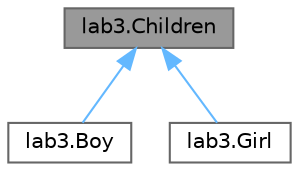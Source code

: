 digraph "lab3.Children"
{
 // LATEX_PDF_SIZE
  bgcolor="transparent";
  edge [fontname=Helvetica,fontsize=10,labelfontname=Helvetica,labelfontsize=10];
  node [fontname=Helvetica,fontsize=10,shape=box,height=0.2,width=0.4];
  Node1 [label="lab3.Children",height=0.2,width=0.4,color="gray40", fillcolor="grey60", style="filled", fontcolor="black",tooltip="Класс ребенка"];
  Node1 -> Node2 [dir="back",color="steelblue1",style="solid"];
  Node2 [label="lab3.Boy",height=0.2,width=0.4,color="gray40", fillcolor="white", style="filled",URL="$classlab3_1_1_boy.html",tooltip=" "];
  Node1 -> Node3 [dir="back",color="steelblue1",style="solid"];
  Node3 [label="lab3.Girl",height=0.2,width=0.4,color="gray40", fillcolor="white", style="filled",URL="$classlab3_1_1_girl.html",tooltip=" "];
}
